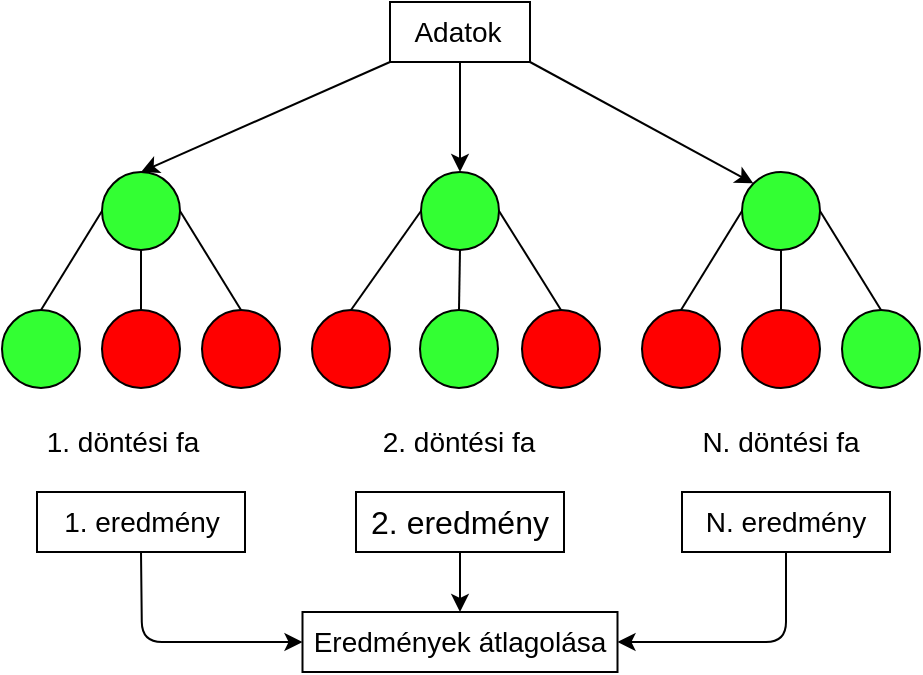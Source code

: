 <mxfile version="14.5.1" type="github">
  <diagram id="C5RBs43oDa-KdzZeNtuy" name="Page-1">
    <mxGraphModel dx="1038" dy="547" grid="1" gridSize="10" guides="1" tooltips="1" connect="1" arrows="1" fold="1" page="1" pageScale="1" pageWidth="827" pageHeight="1169" math="0" shadow="0">
      <root>
        <mxCell id="WIyWlLk6GJQsqaUBKTNV-0" />
        <mxCell id="WIyWlLk6GJQsqaUBKTNV-1" parent="WIyWlLk6GJQsqaUBKTNV-0" />
        <mxCell id="tq0yo84my99M850M_xK6-0" value="" style="rounded=0;whiteSpace=wrap;html=1;" vertex="1" parent="WIyWlLk6GJQsqaUBKTNV-1">
          <mxGeometry x="344" y="45" width="70" height="30" as="geometry" />
        </mxCell>
        <mxCell id="tq0yo84my99M850M_xK6-1" value="&lt;font style=&quot;font-size: 14px&quot;&gt;Adatok&lt;/font&gt;" style="text;html=1;strokeColor=none;fillColor=none;align=center;verticalAlign=middle;whiteSpace=wrap;rounded=0;" vertex="1" parent="WIyWlLk6GJQsqaUBKTNV-1">
          <mxGeometry x="358" y="50" width="40" height="20" as="geometry" />
        </mxCell>
        <mxCell id="tq0yo84my99M850M_xK6-13" value="" style="ellipse;whiteSpace=wrap;html=1;aspect=fixed;fillColor=#33FF33;" vertex="1" parent="WIyWlLk6GJQsqaUBKTNV-1">
          <mxGeometry x="150" y="199" width="39" height="39" as="geometry" />
        </mxCell>
        <mxCell id="tq0yo84my99M850M_xK6-16" value="" style="ellipse;whiteSpace=wrap;html=1;aspect=fixed;fillColor=#FF0000;" vertex="1" parent="WIyWlLk6GJQsqaUBKTNV-1">
          <mxGeometry x="250" y="199" width="39" height="39" as="geometry" />
        </mxCell>
        <mxCell id="tq0yo84my99M850M_xK6-17" value="" style="ellipse;whiteSpace=wrap;html=1;aspect=fixed;fillColor=#33FF33;" vertex="1" parent="WIyWlLk6GJQsqaUBKTNV-1">
          <mxGeometry x="570" y="199" width="39" height="39" as="geometry" />
        </mxCell>
        <mxCell id="tq0yo84my99M850M_xK6-18" value="" style="ellipse;whiteSpace=wrap;html=1;aspect=fixed;fillColor=#FF0000;" vertex="1" parent="WIyWlLk6GJQsqaUBKTNV-1">
          <mxGeometry x="470" y="199" width="39" height="39" as="geometry" />
        </mxCell>
        <mxCell id="tq0yo84my99M850M_xK6-19" value="" style="ellipse;whiteSpace=wrap;html=1;aspect=fixed;fillColor=#FF0000;" vertex="1" parent="WIyWlLk6GJQsqaUBKTNV-1">
          <mxGeometry x="410" y="199" width="39" height="39" as="geometry" />
        </mxCell>
        <mxCell id="tq0yo84my99M850M_xK6-20" value="" style="ellipse;whiteSpace=wrap;html=1;aspect=fixed;fillColor=#FF0000;" vertex="1" parent="WIyWlLk6GJQsqaUBKTNV-1">
          <mxGeometry x="305" y="199" width="39" height="39" as="geometry" />
        </mxCell>
        <mxCell id="tq0yo84my99M850M_xK6-21" value="" style="ellipse;whiteSpace=wrap;html=1;aspect=fixed;fillColor=#FF0000;" vertex="1" parent="WIyWlLk6GJQsqaUBKTNV-1">
          <mxGeometry x="520" y="199" width="39" height="39" as="geometry" />
        </mxCell>
        <mxCell id="tq0yo84my99M850M_xK6-22" value="" style="ellipse;whiteSpace=wrap;html=1;aspect=fixed;fillColor=#33FF33;" vertex="1" parent="WIyWlLk6GJQsqaUBKTNV-1">
          <mxGeometry x="359" y="199" width="39" height="39" as="geometry" />
        </mxCell>
        <mxCell id="tq0yo84my99M850M_xK6-23" value="" style="ellipse;whiteSpace=wrap;html=1;aspect=fixed;fillColor=#FF0000;" vertex="1" parent="WIyWlLk6GJQsqaUBKTNV-1">
          <mxGeometry x="200" y="199" width="39" height="39" as="geometry" />
        </mxCell>
        <mxCell id="tq0yo84my99M850M_xK6-24" value="" style="ellipse;whiteSpace=wrap;html=1;aspect=fixed;fillColor=#33FF33;" vertex="1" parent="WIyWlLk6GJQsqaUBKTNV-1">
          <mxGeometry x="200" y="130" width="39" height="39" as="geometry" />
        </mxCell>
        <mxCell id="tq0yo84my99M850M_xK6-25" value="" style="ellipse;whiteSpace=wrap;html=1;aspect=fixed;fillColor=#33FF33;" vertex="1" parent="WIyWlLk6GJQsqaUBKTNV-1">
          <mxGeometry x="359.5" y="130" width="39" height="39" as="geometry" />
        </mxCell>
        <mxCell id="tq0yo84my99M850M_xK6-26" value="" style="ellipse;whiteSpace=wrap;html=1;aspect=fixed;fillColor=#33FF33;" vertex="1" parent="WIyWlLk6GJQsqaUBKTNV-1">
          <mxGeometry x="520" y="130" width="39" height="39" as="geometry" />
        </mxCell>
        <mxCell id="tq0yo84my99M850M_xK6-28" value="" style="endArrow=classic;html=1;exitX=0;exitY=1;exitDx=0;exitDy=0;entryX=0.5;entryY=0;entryDx=0;entryDy=0;" edge="1" parent="WIyWlLk6GJQsqaUBKTNV-1" source="tq0yo84my99M850M_xK6-0" target="tq0yo84my99M850M_xK6-24">
          <mxGeometry width="50" height="50" relative="1" as="geometry">
            <mxPoint x="390" y="310" as="sourcePoint" />
            <mxPoint x="440" y="260" as="targetPoint" />
          </mxGeometry>
        </mxCell>
        <mxCell id="tq0yo84my99M850M_xK6-29" value="" style="endArrow=classic;html=1;exitX=0.5;exitY=1;exitDx=0;exitDy=0;entryX=0.5;entryY=0;entryDx=0;entryDy=0;" edge="1" parent="WIyWlLk6GJQsqaUBKTNV-1" source="tq0yo84my99M850M_xK6-0" target="tq0yo84my99M850M_xK6-25">
          <mxGeometry width="50" height="50" relative="1" as="geometry">
            <mxPoint x="390" y="310" as="sourcePoint" />
            <mxPoint x="440" y="260" as="targetPoint" />
          </mxGeometry>
        </mxCell>
        <mxCell id="tq0yo84my99M850M_xK6-30" value="" style="endArrow=classic;html=1;exitX=1;exitY=1;exitDx=0;exitDy=0;entryX=0;entryY=0;entryDx=0;entryDy=0;" edge="1" parent="WIyWlLk6GJQsqaUBKTNV-1" source="tq0yo84my99M850M_xK6-0" target="tq0yo84my99M850M_xK6-26">
          <mxGeometry width="50" height="50" relative="1" as="geometry">
            <mxPoint x="390" y="310" as="sourcePoint" />
            <mxPoint x="440" y="260" as="targetPoint" />
          </mxGeometry>
        </mxCell>
        <mxCell id="tq0yo84my99M850M_xK6-31" value="" style="endArrow=none;html=1;exitX=0;exitY=0.5;exitDx=0;exitDy=0;entryX=0.5;entryY=0;entryDx=0;entryDy=0;" edge="1" parent="WIyWlLk6GJQsqaUBKTNV-1" source="tq0yo84my99M850M_xK6-24" target="tq0yo84my99M850M_xK6-13">
          <mxGeometry width="50" height="50" relative="1" as="geometry">
            <mxPoint x="390" y="310" as="sourcePoint" />
            <mxPoint x="440" y="260" as="targetPoint" />
          </mxGeometry>
        </mxCell>
        <mxCell id="tq0yo84my99M850M_xK6-32" value="" style="endArrow=none;html=1;exitX=0.5;exitY=1;exitDx=0;exitDy=0;entryX=0.5;entryY=0;entryDx=0;entryDy=0;" edge="1" parent="WIyWlLk6GJQsqaUBKTNV-1" source="tq0yo84my99M850M_xK6-24" target="tq0yo84my99M850M_xK6-23">
          <mxGeometry width="50" height="50" relative="1" as="geometry">
            <mxPoint x="390" y="310" as="sourcePoint" />
            <mxPoint x="440" y="260" as="targetPoint" />
          </mxGeometry>
        </mxCell>
        <mxCell id="tq0yo84my99M850M_xK6-33" value="" style="endArrow=none;html=1;exitX=1;exitY=0.5;exitDx=0;exitDy=0;entryX=0.5;entryY=0;entryDx=0;entryDy=0;" edge="1" parent="WIyWlLk6GJQsqaUBKTNV-1" source="tq0yo84my99M850M_xK6-24" target="tq0yo84my99M850M_xK6-16">
          <mxGeometry width="50" height="50" relative="1" as="geometry">
            <mxPoint x="390" y="310" as="sourcePoint" />
            <mxPoint x="440" y="260" as="targetPoint" />
          </mxGeometry>
        </mxCell>
        <mxCell id="tq0yo84my99M850M_xK6-34" value="" style="endArrow=none;html=1;exitX=0;exitY=0.5;exitDx=0;exitDy=0;entryX=0.5;entryY=0;entryDx=0;entryDy=0;" edge="1" parent="WIyWlLk6GJQsqaUBKTNV-1" source="tq0yo84my99M850M_xK6-25" target="tq0yo84my99M850M_xK6-20">
          <mxGeometry width="50" height="50" relative="1" as="geometry">
            <mxPoint x="390" y="310" as="sourcePoint" />
            <mxPoint x="440" y="260" as="targetPoint" />
          </mxGeometry>
        </mxCell>
        <mxCell id="tq0yo84my99M850M_xK6-35" value="" style="endArrow=none;html=1;exitX=0.5;exitY=1;exitDx=0;exitDy=0;entryX=0.5;entryY=0;entryDx=0;entryDy=0;" edge="1" parent="WIyWlLk6GJQsqaUBKTNV-1" source="tq0yo84my99M850M_xK6-25" target="tq0yo84my99M850M_xK6-22">
          <mxGeometry width="50" height="50" relative="1" as="geometry">
            <mxPoint x="390" y="310" as="sourcePoint" />
            <mxPoint x="440" y="260" as="targetPoint" />
          </mxGeometry>
        </mxCell>
        <mxCell id="tq0yo84my99M850M_xK6-36" value="" style="endArrow=none;html=1;exitX=1;exitY=0.5;exitDx=0;exitDy=0;entryX=0.5;entryY=0;entryDx=0;entryDy=0;" edge="1" parent="WIyWlLk6GJQsqaUBKTNV-1" source="tq0yo84my99M850M_xK6-25" target="tq0yo84my99M850M_xK6-19">
          <mxGeometry width="50" height="50" relative="1" as="geometry">
            <mxPoint x="390" y="310" as="sourcePoint" />
            <mxPoint x="440" y="260" as="targetPoint" />
          </mxGeometry>
        </mxCell>
        <mxCell id="tq0yo84my99M850M_xK6-37" value="" style="endArrow=none;html=1;exitX=0;exitY=0.5;exitDx=0;exitDy=0;entryX=0.5;entryY=0;entryDx=0;entryDy=0;" edge="1" parent="WIyWlLk6GJQsqaUBKTNV-1" source="tq0yo84my99M850M_xK6-26" target="tq0yo84my99M850M_xK6-18">
          <mxGeometry width="50" height="50" relative="1" as="geometry">
            <mxPoint x="390" y="310" as="sourcePoint" />
            <mxPoint x="440" y="260" as="targetPoint" />
          </mxGeometry>
        </mxCell>
        <mxCell id="tq0yo84my99M850M_xK6-38" value="" style="endArrow=none;html=1;exitX=0.5;exitY=1;exitDx=0;exitDy=0;entryX=0.5;entryY=0;entryDx=0;entryDy=0;" edge="1" parent="WIyWlLk6GJQsqaUBKTNV-1" source="tq0yo84my99M850M_xK6-26" target="tq0yo84my99M850M_xK6-21">
          <mxGeometry width="50" height="50" relative="1" as="geometry">
            <mxPoint x="390" y="310" as="sourcePoint" />
            <mxPoint x="440" y="260" as="targetPoint" />
          </mxGeometry>
        </mxCell>
        <mxCell id="tq0yo84my99M850M_xK6-39" value="" style="endArrow=none;html=1;exitX=1;exitY=0.5;exitDx=0;exitDy=0;entryX=0.5;entryY=0;entryDx=0;entryDy=0;" edge="1" parent="WIyWlLk6GJQsqaUBKTNV-1" source="tq0yo84my99M850M_xK6-26" target="tq0yo84my99M850M_xK6-17">
          <mxGeometry width="50" height="50" relative="1" as="geometry">
            <mxPoint x="390" y="310" as="sourcePoint" />
            <mxPoint x="440" y="260" as="targetPoint" />
          </mxGeometry>
        </mxCell>
        <mxCell id="tq0yo84my99M850M_xK6-40" value="&lt;font style=&quot;font-size: 14px&quot;&gt;1. döntési fa&lt;/font&gt;" style="text;html=1;strokeColor=none;fillColor=none;align=center;verticalAlign=middle;whiteSpace=wrap;rounded=0;" vertex="1" parent="WIyWlLk6GJQsqaUBKTNV-1">
          <mxGeometry x="160" y="245" width="101" height="40" as="geometry" />
        </mxCell>
        <mxCell id="tq0yo84my99M850M_xK6-41" value="&lt;font style=&quot;font-size: 14px&quot;&gt;2. döntési fa&lt;/font&gt;" style="text;html=1;strokeColor=none;fillColor=none;align=center;verticalAlign=middle;whiteSpace=wrap;rounded=0;" vertex="1" parent="WIyWlLk6GJQsqaUBKTNV-1">
          <mxGeometry x="332.75" y="250" width="90.5" height="30" as="geometry" />
        </mxCell>
        <mxCell id="tq0yo84my99M850M_xK6-42" value="&lt;font style=&quot;font-size: 14px&quot;&gt;N. döntési fa&lt;/font&gt;" style="text;html=1;strokeColor=none;fillColor=none;align=center;verticalAlign=middle;whiteSpace=wrap;rounded=0;" vertex="1" parent="WIyWlLk6GJQsqaUBKTNV-1">
          <mxGeometry x="489" y="245" width="101" height="40" as="geometry" />
        </mxCell>
        <mxCell id="tq0yo84my99M850M_xK6-62" value="&lt;font style=&quot;font-size: 14px&quot;&gt;N. eredmény&lt;/font&gt;" style="rounded=0;whiteSpace=wrap;html=1;fillColor=#FFFFFF;" vertex="1" parent="WIyWlLk6GJQsqaUBKTNV-1">
          <mxGeometry x="490" y="290" width="104" height="30" as="geometry" />
        </mxCell>
        <mxCell id="tq0yo84my99M850M_xK6-64" value="&lt;font size=&quot;3&quot;&gt;2. eredmény&lt;br&gt;&lt;/font&gt;" style="rounded=0;whiteSpace=wrap;html=1;fillColor=#FFFFFF;" vertex="1" parent="WIyWlLk6GJQsqaUBKTNV-1">
          <mxGeometry x="327" y="290" width="104" height="30" as="geometry" />
        </mxCell>
        <mxCell id="tq0yo84my99M850M_xK6-65" value="&lt;font style=&quot;font-size: 14px&quot;&gt;1. eredmény&lt;br&gt;&lt;/font&gt;" style="rounded=0;whiteSpace=wrap;html=1;fillColor=#FFFFFF;" vertex="1" parent="WIyWlLk6GJQsqaUBKTNV-1">
          <mxGeometry x="167.5" y="290" width="104" height="30" as="geometry" />
        </mxCell>
        <mxCell id="tq0yo84my99M850M_xK6-66" value="&lt;font style=&quot;font-size: 14px&quot;&gt;Eredmények átlagolása&lt;/font&gt;" style="rounded=0;whiteSpace=wrap;html=1;fillColor=#FFFFFF;" vertex="1" parent="WIyWlLk6GJQsqaUBKTNV-1">
          <mxGeometry x="300.25" y="350" width="157.5" height="30" as="geometry" />
        </mxCell>
        <mxCell id="tq0yo84my99M850M_xK6-67" value="" style="endArrow=classic;html=1;exitX=0.5;exitY=1;exitDx=0;exitDy=0;entryX=0;entryY=0.5;entryDx=0;entryDy=0;" edge="1" parent="WIyWlLk6GJQsqaUBKTNV-1" source="tq0yo84my99M850M_xK6-65" target="tq0yo84my99M850M_xK6-66">
          <mxGeometry width="50" height="50" relative="1" as="geometry">
            <mxPoint x="390" y="310" as="sourcePoint" />
            <mxPoint x="440" y="260" as="targetPoint" />
            <Array as="points">
              <mxPoint x="220" y="365" />
            </Array>
          </mxGeometry>
        </mxCell>
        <mxCell id="tq0yo84my99M850M_xK6-68" value="" style="endArrow=classic;html=1;exitX=0.5;exitY=1;exitDx=0;exitDy=0;entryX=0.5;entryY=0;entryDx=0;entryDy=0;" edge="1" parent="WIyWlLk6GJQsqaUBKTNV-1" source="tq0yo84my99M850M_xK6-64" target="tq0yo84my99M850M_xK6-66">
          <mxGeometry width="50" height="50" relative="1" as="geometry">
            <mxPoint x="390" y="310" as="sourcePoint" />
            <mxPoint x="440" y="260" as="targetPoint" />
          </mxGeometry>
        </mxCell>
        <mxCell id="tq0yo84my99M850M_xK6-69" value="" style="endArrow=classic;html=1;exitX=0.5;exitY=1;exitDx=0;exitDy=0;entryX=1;entryY=0.5;entryDx=0;entryDy=0;" edge="1" parent="WIyWlLk6GJQsqaUBKTNV-1" source="tq0yo84my99M850M_xK6-62" target="tq0yo84my99M850M_xK6-66">
          <mxGeometry width="50" height="50" relative="1" as="geometry">
            <mxPoint x="390" y="310" as="sourcePoint" />
            <mxPoint x="440" y="260" as="targetPoint" />
            <Array as="points">
              <mxPoint x="542" y="365" />
            </Array>
          </mxGeometry>
        </mxCell>
      </root>
    </mxGraphModel>
  </diagram>
</mxfile>
